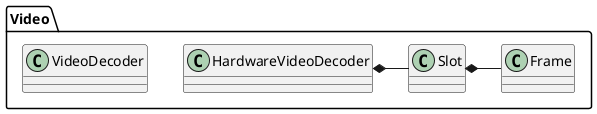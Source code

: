 @startuml Video
skinparam groupInheritance 2

package Video
{
    class VideoDecoder

    class HardwareVideoDecoder
    class Slot
    HardwareVideoDecoder *-right- Slot
    class Frame
    Slot *-right- Frame
}

@enduml
